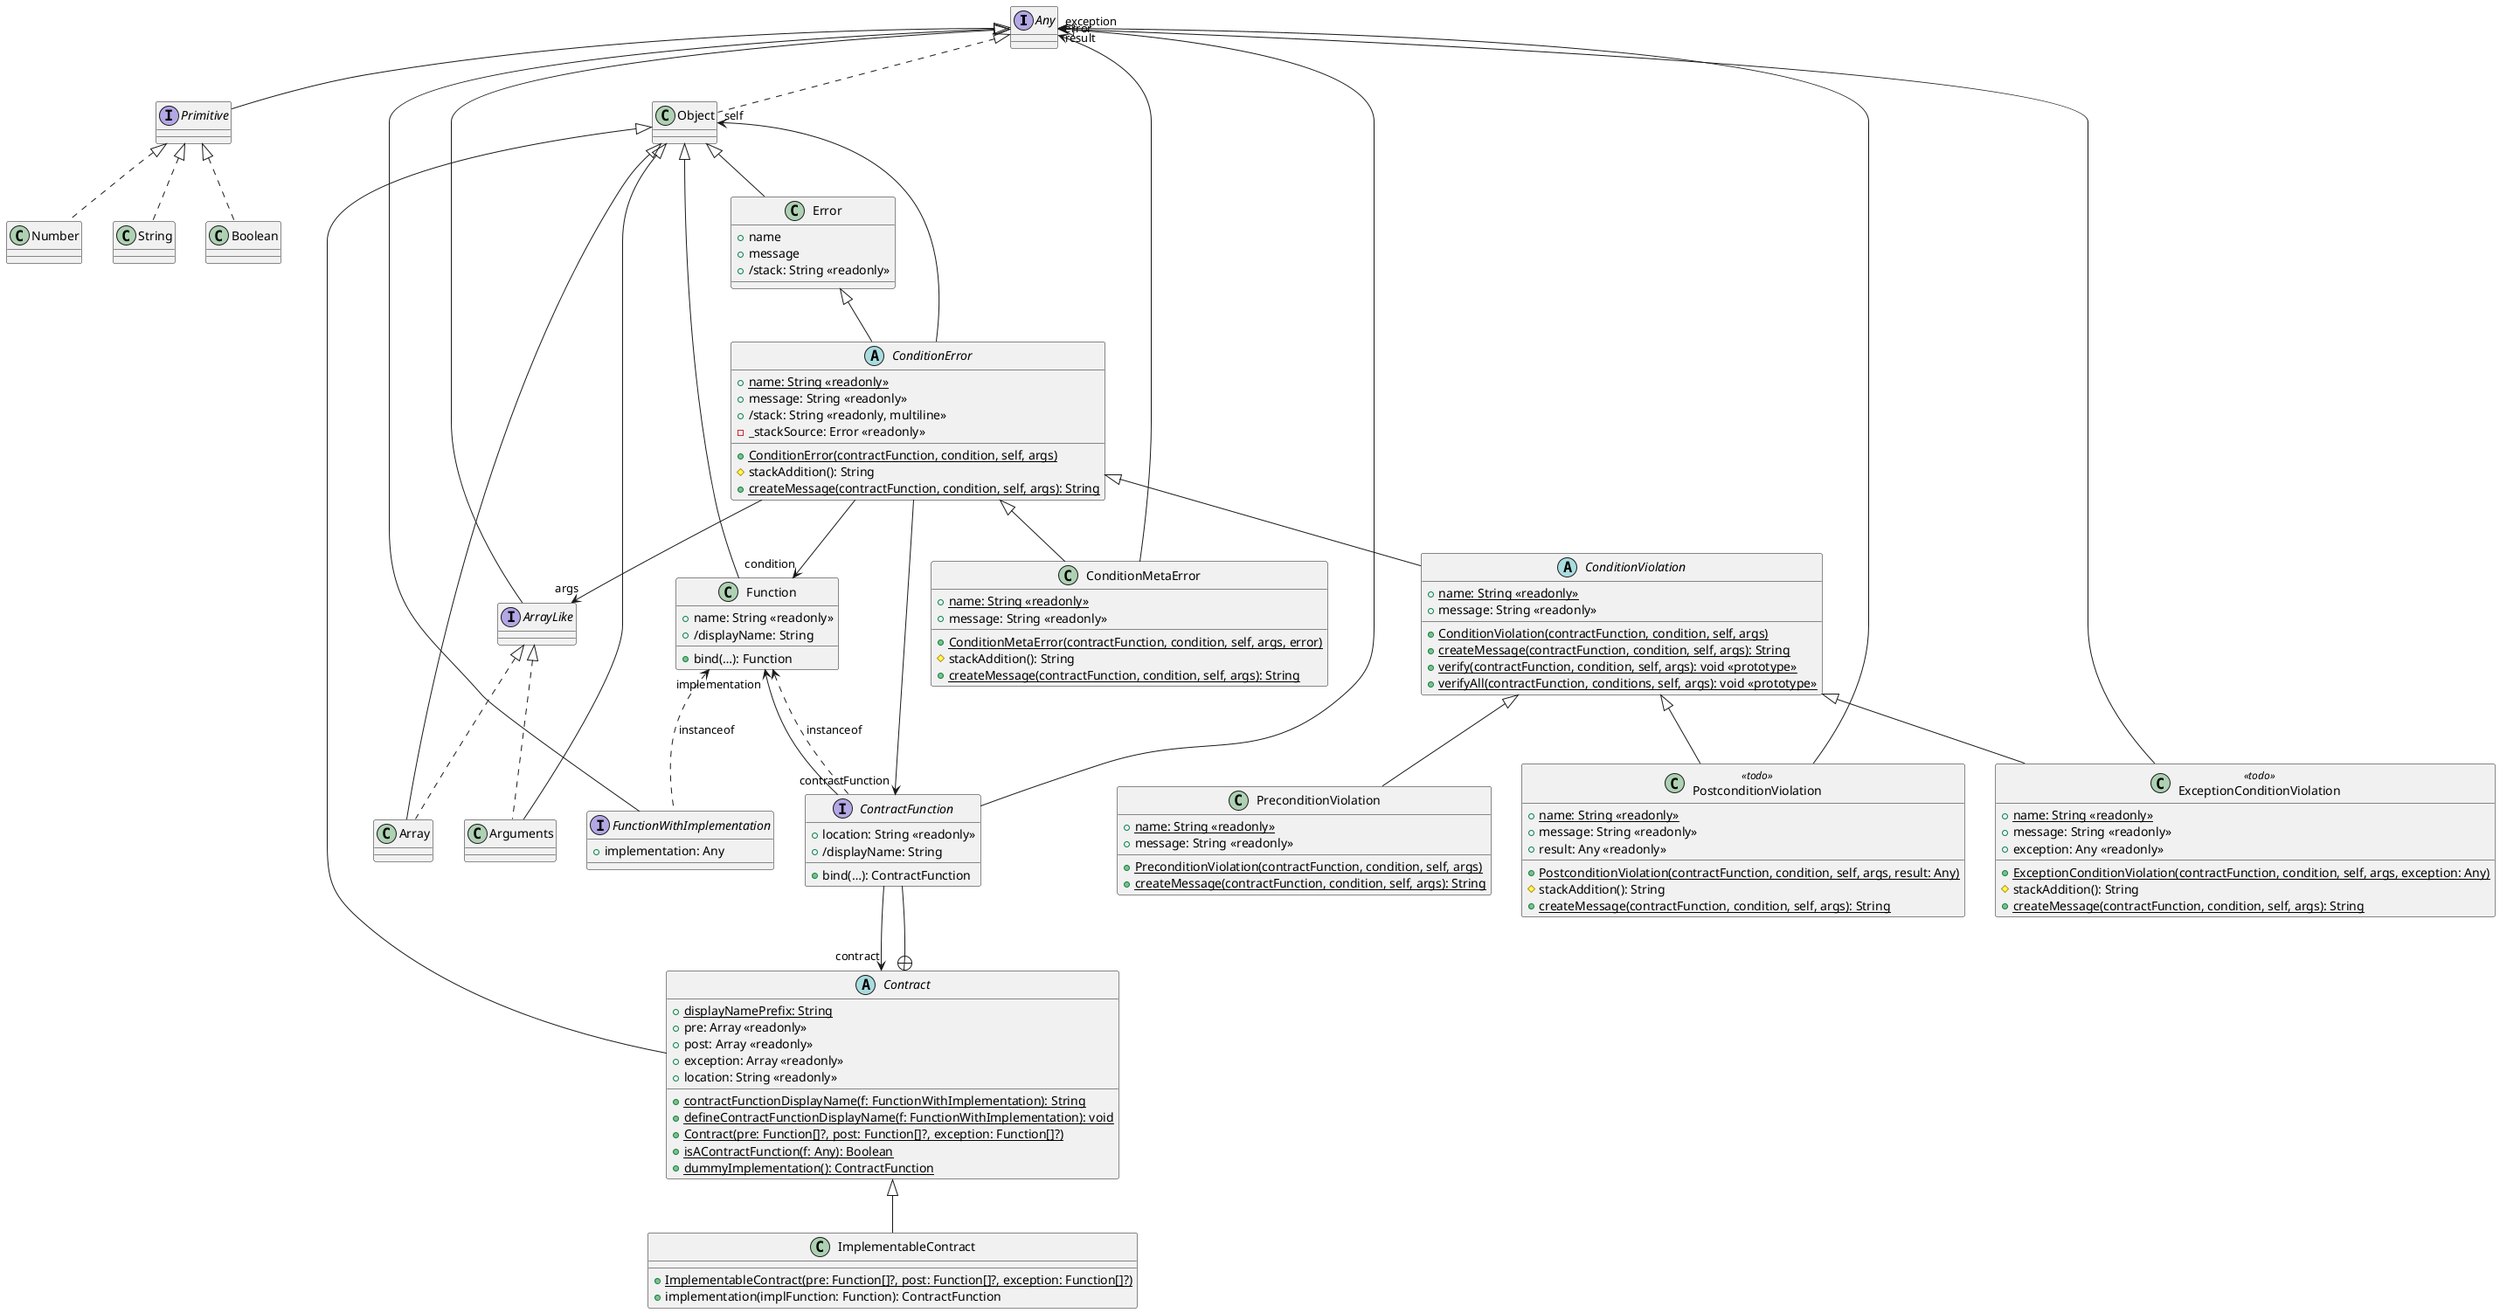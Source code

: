 @startuml

interface Any
interface Primitive
class Object
class Function {
  +name: String <<readonly>>
  +/displayName: String
  +bind(…): Function
}
class Error {
  +name
  +message
  +/stack: String <<readonly>>
}
interface ArrayLike
class Array
class Arguments

Any <|.. Object
Any <|-- ArrayLike
Object <|-- Function
Object <|-- Error
Object <|-- Array
Object <|-- Arguments
ArrayLike <|.. Array
ArrayLike <|.. Arguments
Any <|-- Primitive
Primitive <|.. Number
Primitive <|.. String
Primitive <|.. Boolean

interface FunctionWithImplementation {
  +implementation: Any
}

Any <|-- FunctionWithImplementation
Function <.. FunctionWithImplementation: instanceof

abstract class Contract {
  +{static} displayNamePrefix: String
  +pre: Array <<readonly>>
  +post: Array <<readonly>>
  +exception: Array <<readonly>>
  +location: String <<readonly>>
  +{static} contractFunctionDisplayName(f: FunctionWithImplementation): String
  +{static} defineContractFunctionDisplayName(f: FunctionWithImplementation): void
  +{static} Contract(pre: Function[]?, post: Function[]?, exception: Function[]?)
  +{static} isAContractFunction(f: Any): Boolean
  +{static} dummyImplementation(): ContractFunction
}
Object <|-- Contract

class ImplementableContract {
  +{static} ImplementableContract(pre: Function[]?, post: Function[]?, exception: Function[]?)
  +implementation(implFunction: Function): ContractFunction
}
Contract <|-- ImplementableContract

interface ContractFunction {
  +location: String <<readonly>>
  +/displayName: String
  +bind(…): ContractFunction
}
Any <|-- ContractFunction

Contract +-- ContractFunction
Function <.. ContractFunction: instanceof

ContractFunction --> "contract" Contract
ContractFunction --> "implementation" Function

abstract class ConditionError {
  +{static} name: String <<readonly>>
  +message: String <<readonly>>
  +/stack: String <<readonly, multiline>>
  -_stackSource: Error <<readonly>>
  +{static} ConditionError(contractFunction, condition, self, args)
  #stackAddition(): String
  +{static} createMessage(contractFunction, condition, self, args): String
}
Error <|-- ConditionError

class ConditionMetaError {
  +{static} name: String <<readonly>>
  +message: String <<readonly>>
  +{static} ConditionMetaError(contractFunction, condition, self, args, error)
  #stackAddition(): String
  +{static} createMessage(contractFunction, condition, self, args): String
}
ConditionMetaError --> "error" Any

abstract class ConditionViolation {
  +{static} name: String <<readonly>>
  +message: String <<readonly>>
  +{static} ConditionViolation(contractFunction, condition, self, args)
  +{static} createMessage(contractFunction, condition, self, args): String
  +{static} verify(contractFunction, condition, self, args): void <<prototype>>
  +{static} verifyAll(contractFunction, conditions, self, args): void <<prototype>>
}
class PreconditionViolation {
  +{static} name: String <<readonly>>
  +message: String <<readonly>>
  +{static} PreconditionViolation(contractFunction, condition, self, args)
  +{static} createMessage(contractFunction, condition, self, args): String
}
class PostconditionViolation <<todo>> {
  +{static} name: String <<readonly>>
  +message: String <<readonly>>
  +result: Any <<readonly>>
  +{static} PostconditionViolation(contractFunction, condition, self, args, result: Any)
  #stackAddition(): String
  +{static} createMessage(contractFunction, condition, self, args): String
}
PostconditionViolation --> "result" Any

class ExceptionConditionViolation <<todo>> {
  +{static} name: String <<readonly>>
  +message: String <<readonly>>
  +exception: Any <<readonly>>
  +{static} ExceptionConditionViolation(contractFunction, condition, self, args, exception: Any)
  #stackAddition(): String
  +{static} createMessage(contractFunction, condition, self, args): String
}
ExceptionConditionViolation --> "exception" Any

ConditionError --> "contractFunction" ContractFunction
ConditionError --> "condition" Function
ConditionError --> "self" Object
ConditionError --> "args" ArrayLike

ConditionError <|-- ConditionMetaError
ConditionError <|-- ConditionViolation

ConditionViolation <|-- PreconditionViolation
ConditionViolation <|-- PostconditionViolation
ConditionViolation <|-- ExceptionConditionViolation

@enduml
